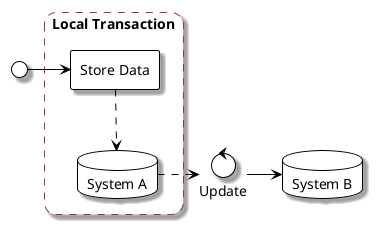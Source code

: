 @startuml
!theme plain

'use stereotype only for styling
hide stereotype

'show <<tx>> stereotype

skinparam {
    shadowing true
    'defaultFontName SansSerif
    'defaultFontSize 2
    'defaultFontColor red
}

'https://plantuml-documentation.readthedocs.io/en/latest/formatting/all-skin-params.html#rectangle
skinparam rectangle<<tx>> {
    'borderThickness 2
    roundCorner 25
    borderColor #A03030
}

() start as " "

rectangle local_transaction <<tx>> as "Local Transaction" #line.dashed {
    rectangle store_data as "Store Data"
    database system_a as "System A"
}
control process as "Update"
database system_b as "System B"


start -> store_data
store_data ..> system_a

system_a .> process
process -> system_b



@enduml